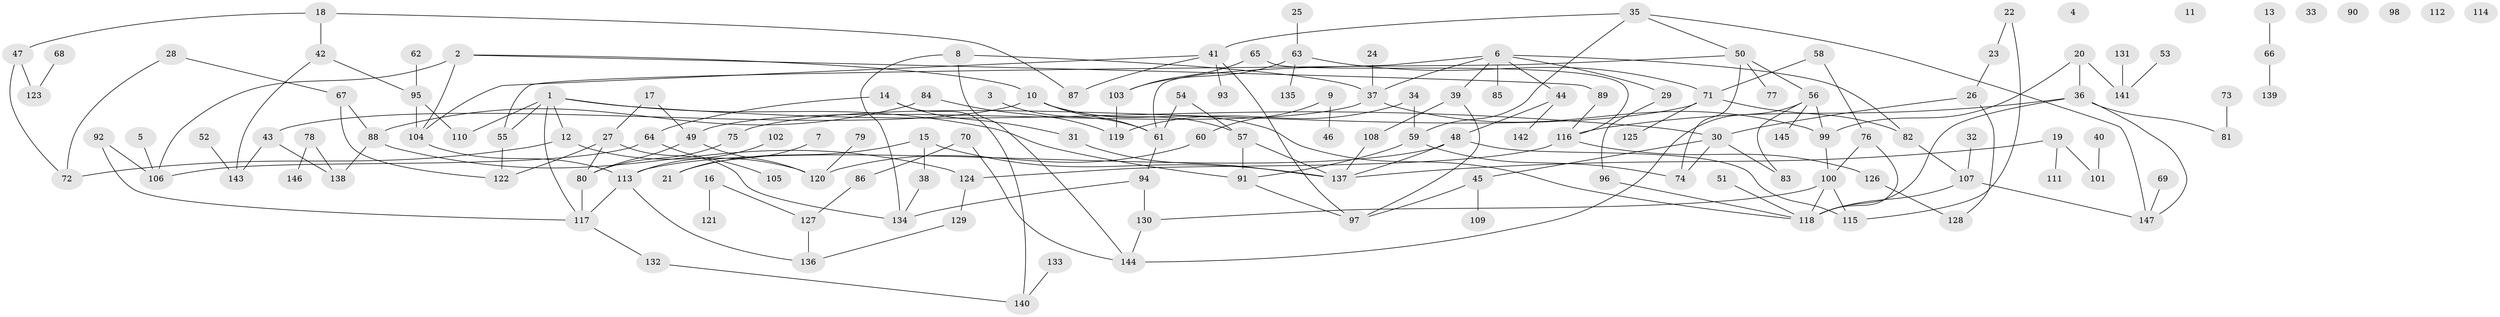// coarse degree distribution, {8: 0.01, 4: 0.1, 0: 0.07, 3: 0.16, 7: 0.06, 1: 0.23, 2: 0.23, 6: 0.07, 5: 0.07}
// Generated by graph-tools (version 1.1) at 2025/41/03/06/25 10:41:22]
// undirected, 147 vertices, 190 edges
graph export_dot {
graph [start="1"]
  node [color=gray90,style=filled];
  1;
  2;
  3;
  4;
  5;
  6;
  7;
  8;
  9;
  10;
  11;
  12;
  13;
  14;
  15;
  16;
  17;
  18;
  19;
  20;
  21;
  22;
  23;
  24;
  25;
  26;
  27;
  28;
  29;
  30;
  31;
  32;
  33;
  34;
  35;
  36;
  37;
  38;
  39;
  40;
  41;
  42;
  43;
  44;
  45;
  46;
  47;
  48;
  49;
  50;
  51;
  52;
  53;
  54;
  55;
  56;
  57;
  58;
  59;
  60;
  61;
  62;
  63;
  64;
  65;
  66;
  67;
  68;
  69;
  70;
  71;
  72;
  73;
  74;
  75;
  76;
  77;
  78;
  79;
  80;
  81;
  82;
  83;
  84;
  85;
  86;
  87;
  88;
  89;
  90;
  91;
  92;
  93;
  94;
  95;
  96;
  97;
  98;
  99;
  100;
  101;
  102;
  103;
  104;
  105;
  106;
  107;
  108;
  109;
  110;
  111;
  112;
  113;
  114;
  115;
  116;
  117;
  118;
  119;
  120;
  121;
  122;
  123;
  124;
  125;
  126;
  127;
  128;
  129;
  130;
  131;
  132;
  133;
  134;
  135;
  136;
  137;
  138;
  139;
  140;
  141;
  142;
  143;
  144;
  145;
  146;
  147;
  1 -- 12;
  1 -- 30;
  1 -- 55;
  1 -- 91;
  1 -- 110;
  1 -- 117;
  2 -- 10;
  2 -- 89;
  2 -- 104;
  2 -- 106;
  3 -- 61;
  5 -- 106;
  6 -- 29;
  6 -- 37;
  6 -- 39;
  6 -- 44;
  6 -- 61;
  6 -- 82;
  6 -- 85;
  7 -- 21;
  8 -- 37;
  8 -- 134;
  8 -- 144;
  9 -- 46;
  9 -- 60;
  10 -- 43;
  10 -- 57;
  10 -- 61;
  10 -- 118;
  12 -- 72;
  12 -- 120;
  13 -- 66;
  14 -- 31;
  14 -- 64;
  14 -- 140;
  15 -- 21;
  15 -- 38;
  15 -- 137;
  16 -- 121;
  16 -- 127;
  17 -- 27;
  17 -- 49;
  18 -- 42;
  18 -- 47;
  18 -- 87;
  19 -- 101;
  19 -- 111;
  19 -- 137;
  20 -- 36;
  20 -- 99;
  20 -- 141;
  22 -- 23;
  22 -- 115;
  23 -- 26;
  24 -- 37;
  25 -- 63;
  26 -- 30;
  26 -- 128;
  27 -- 80;
  27 -- 122;
  27 -- 134;
  28 -- 67;
  28 -- 72;
  29 -- 96;
  30 -- 45;
  30 -- 74;
  30 -- 83;
  31 -- 137;
  32 -- 107;
  34 -- 59;
  34 -- 119;
  35 -- 41;
  35 -- 50;
  35 -- 59;
  35 -- 147;
  36 -- 81;
  36 -- 116;
  36 -- 118;
  36 -- 147;
  37 -- 49;
  37 -- 99;
  38 -- 134;
  39 -- 97;
  39 -- 108;
  40 -- 101;
  41 -- 87;
  41 -- 93;
  41 -- 97;
  41 -- 104;
  42 -- 95;
  42 -- 143;
  43 -- 138;
  43 -- 143;
  44 -- 48;
  44 -- 142;
  45 -- 97;
  45 -- 109;
  47 -- 72;
  47 -- 123;
  48 -- 113;
  48 -- 115;
  48 -- 137;
  49 -- 80;
  49 -- 120;
  50 -- 55;
  50 -- 56;
  50 -- 74;
  50 -- 77;
  51 -- 118;
  52 -- 143;
  53 -- 141;
  54 -- 57;
  54 -- 61;
  55 -- 122;
  56 -- 83;
  56 -- 99;
  56 -- 144;
  56 -- 145;
  57 -- 91;
  57 -- 137;
  58 -- 71;
  58 -- 76;
  59 -- 74;
  59 -- 91;
  60 -- 120;
  61 -- 94;
  62 -- 95;
  63 -- 71;
  63 -- 103;
  63 -- 135;
  64 -- 105;
  64 -- 106;
  65 -- 103;
  65 -- 116;
  66 -- 139;
  67 -- 88;
  67 -- 122;
  68 -- 123;
  69 -- 147;
  70 -- 86;
  70 -- 144;
  71 -- 75;
  71 -- 82;
  71 -- 125;
  73 -- 81;
  75 -- 80;
  76 -- 100;
  76 -- 118;
  78 -- 138;
  78 -- 146;
  79 -- 120;
  80 -- 117;
  82 -- 107;
  84 -- 88;
  84 -- 119;
  86 -- 127;
  88 -- 124;
  88 -- 138;
  89 -- 116;
  91 -- 97;
  92 -- 106;
  92 -- 117;
  94 -- 130;
  94 -- 134;
  95 -- 104;
  95 -- 110;
  96 -- 118;
  99 -- 100;
  100 -- 115;
  100 -- 118;
  100 -- 130;
  102 -- 113;
  103 -- 119;
  104 -- 113;
  107 -- 118;
  107 -- 147;
  108 -- 137;
  113 -- 117;
  113 -- 136;
  116 -- 124;
  116 -- 126;
  117 -- 132;
  124 -- 129;
  126 -- 128;
  127 -- 136;
  129 -- 136;
  130 -- 144;
  131 -- 141;
  132 -- 140;
  133 -- 140;
}
